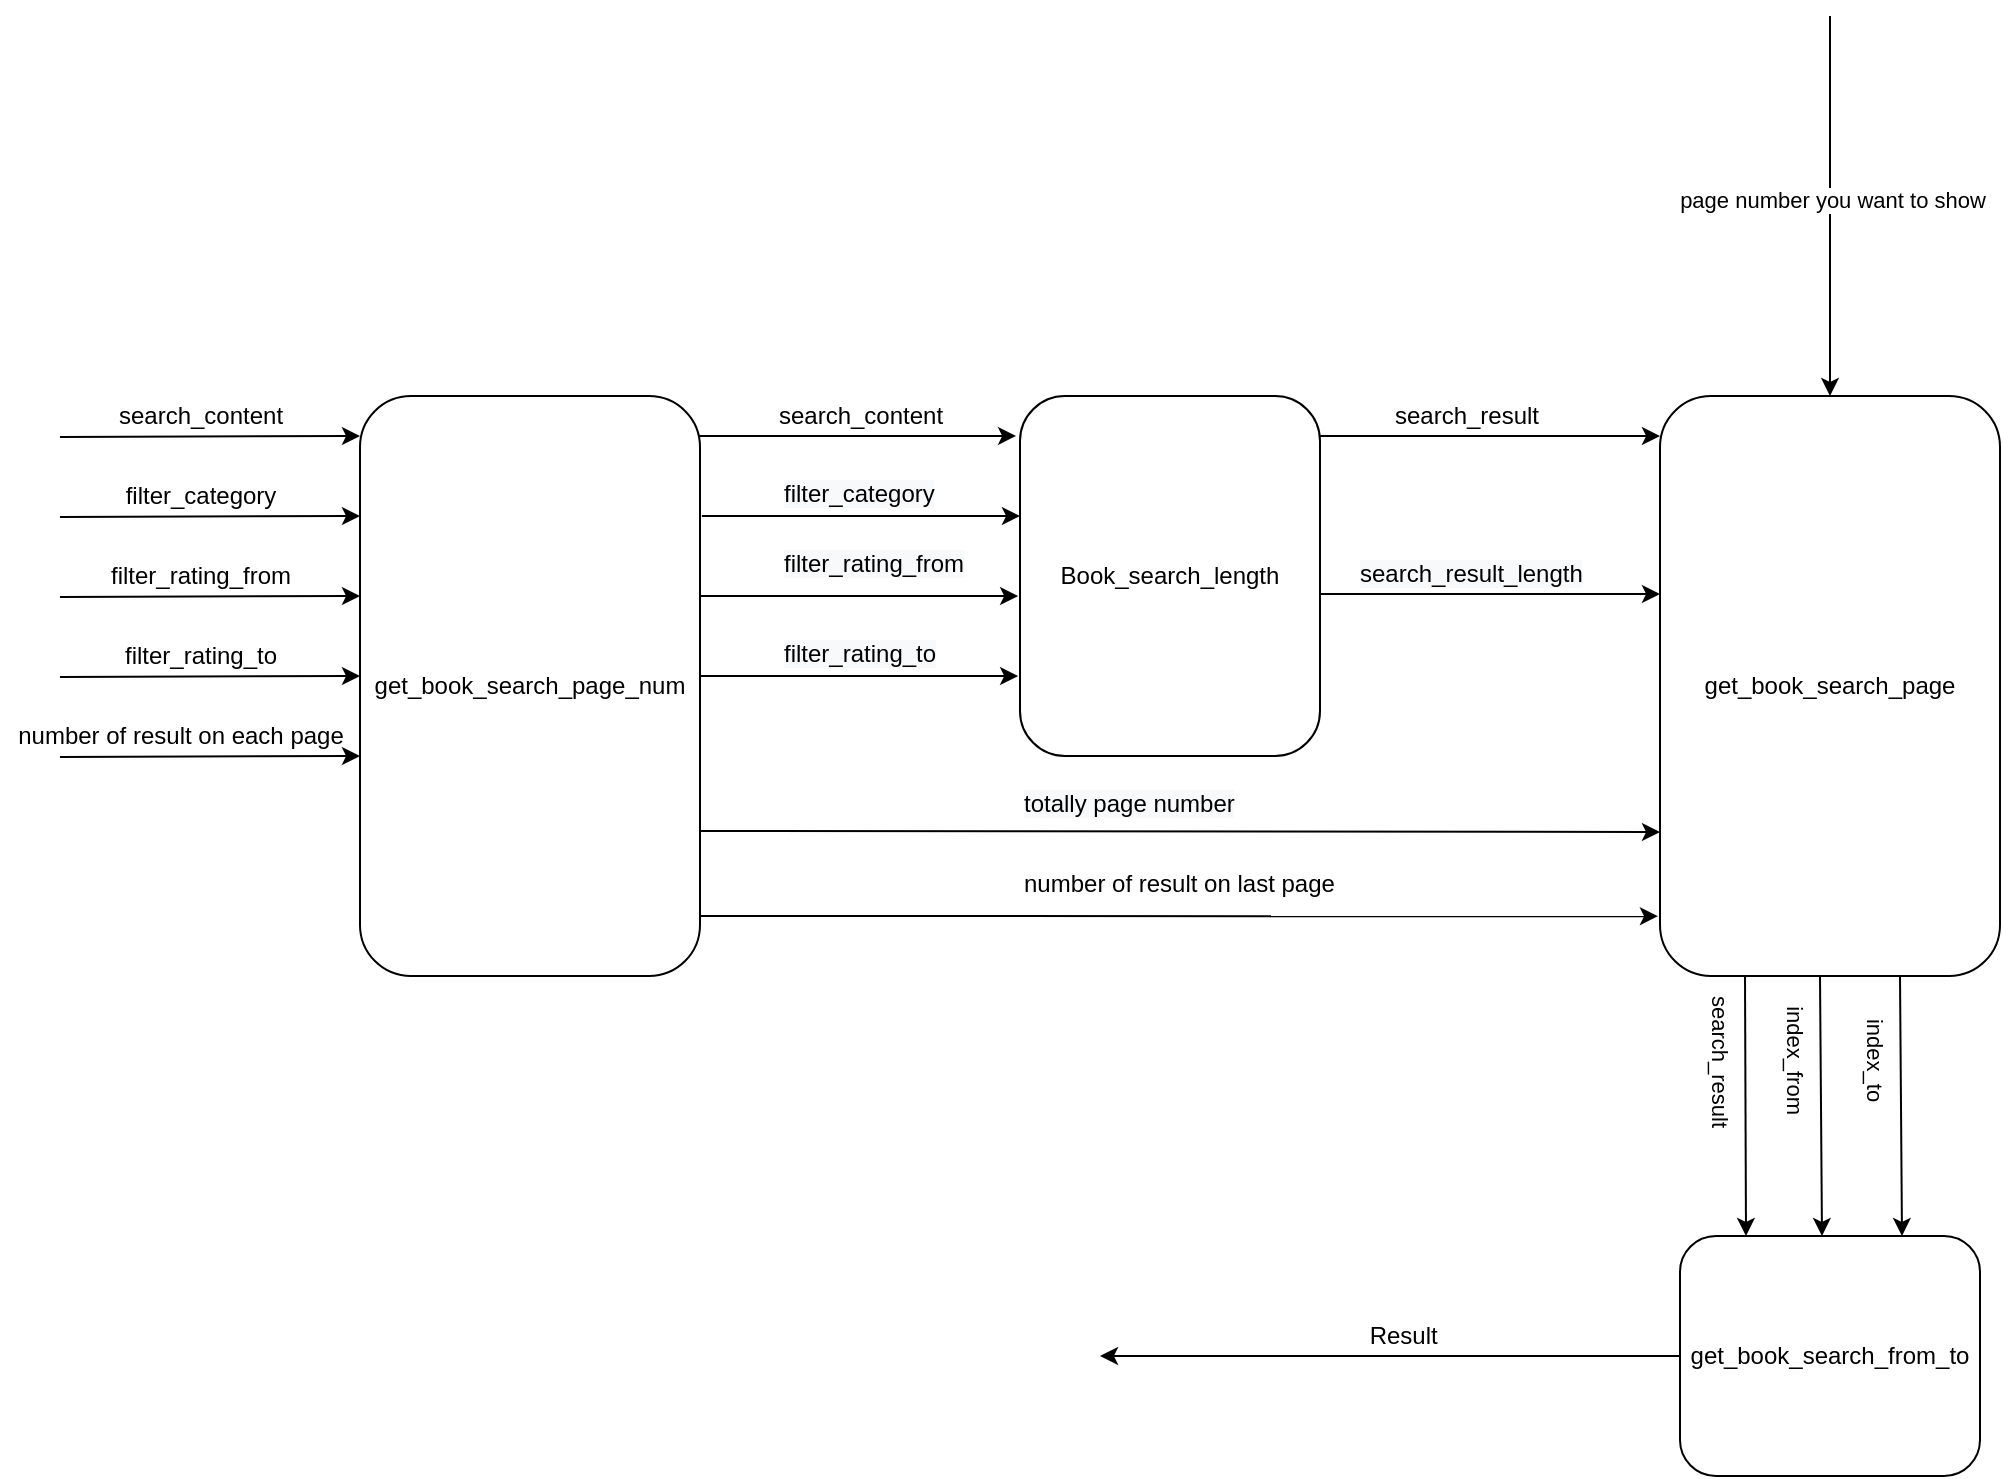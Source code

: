 <mxfile version="13.0.3" type="device"><diagram id="pUtVDOrXwriYOZOmGj0R" name="第 1 页"><mxGraphModel dx="1186" dy="875" grid="1" gridSize="10" guides="1" tooltips="1" connect="1" arrows="1" fold="1" page="1" pageScale="1" pageWidth="2336" pageHeight="1654" math="0" shadow="0"><root><mxCell id="0"/><mxCell id="1" parent="0"/><mxCell id="XOnko0fcIgTRXfcUKc_I-1" value="Book_search_length" style="rounded=1;whiteSpace=wrap;html=1;" vertex="1" parent="1"><mxGeometry x="600" y="340" width="150" height="180" as="geometry"/></mxCell><mxCell id="XOnko0fcIgTRXfcUKc_I-3" value="get_book_search_page_num" style="rounded=1;whiteSpace=wrap;html=1;" vertex="1" parent="1"><mxGeometry x="270" y="340" width="170" height="290" as="geometry"/></mxCell><mxCell id="XOnko0fcIgTRXfcUKc_I-5" value="" style="endArrow=classic;html=1;entryX=0;entryY=0.25;entryDx=0;entryDy=0;" edge="1" parent="1"><mxGeometry width="50" height="50" relative="1" as="geometry"><mxPoint x="120" y="360.5" as="sourcePoint"/><mxPoint x="270" y="360" as="targetPoint"/></mxGeometry></mxCell><mxCell id="XOnko0fcIgTRXfcUKc_I-6" value="" style="endArrow=classic;html=1;entryX=0;entryY=0.25;entryDx=0;entryDy=0;" edge="1" parent="1"><mxGeometry width="50" height="50" relative="1" as="geometry"><mxPoint x="120" y="400.5" as="sourcePoint"/><mxPoint x="270" y="400" as="targetPoint"/></mxGeometry></mxCell><mxCell id="XOnko0fcIgTRXfcUKc_I-7" value="" style="endArrow=classic;html=1;entryX=0;entryY=0.25;entryDx=0;entryDy=0;" edge="1" parent="1"><mxGeometry width="50" height="50" relative="1" as="geometry"><mxPoint x="120" y="440.5" as="sourcePoint"/><mxPoint x="270" y="440" as="targetPoint"/></mxGeometry></mxCell><mxCell id="XOnko0fcIgTRXfcUKc_I-8" value="" style="endArrow=classic;html=1;entryX=0;entryY=0.25;entryDx=0;entryDy=0;" edge="1" parent="1"><mxGeometry width="50" height="50" relative="1" as="geometry"><mxPoint x="120" y="480.5" as="sourcePoint"/><mxPoint x="270" y="480" as="targetPoint"/></mxGeometry></mxCell><mxCell id="XOnko0fcIgTRXfcUKc_I-9" value="" style="endArrow=classic;html=1;entryX=0;entryY=0.25;entryDx=0;entryDy=0;" edge="1" parent="1"><mxGeometry width="50" height="50" relative="1" as="geometry"><mxPoint x="120" y="520.5" as="sourcePoint"/><mxPoint x="270" y="520" as="targetPoint"/></mxGeometry></mxCell><mxCell id="XOnko0fcIgTRXfcUKc_I-10" value="search_content" style="text;html=1;align=center;verticalAlign=middle;resizable=0;points=[];autosize=1;" vertex="1" parent="1"><mxGeometry x="140" y="340" width="100" height="20" as="geometry"/></mxCell><mxCell id="XOnko0fcIgTRXfcUKc_I-14" value="filter_category" style="text;html=1;align=center;verticalAlign=middle;resizable=0;points=[];autosize=1;" vertex="1" parent="1"><mxGeometry x="145" y="380" width="90" height="20" as="geometry"/></mxCell><mxCell id="XOnko0fcIgTRXfcUKc_I-15" value="filter_rating_from" style="text;html=1;align=center;verticalAlign=middle;resizable=0;points=[];autosize=1;" vertex="1" parent="1"><mxGeometry x="135" y="420" width="110" height="20" as="geometry"/></mxCell><mxCell id="XOnko0fcIgTRXfcUKc_I-16" value="filter_rating_to" style="text;html=1;align=center;verticalAlign=middle;resizable=0;points=[];autosize=1;" vertex="1" parent="1"><mxGeometry x="145" y="460" width="90" height="20" as="geometry"/></mxCell><mxCell id="XOnko0fcIgTRXfcUKc_I-17" value="number of result on each page" style="text;html=1;align=center;verticalAlign=middle;resizable=0;points=[];autosize=1;" vertex="1" parent="1"><mxGeometry x="90" y="500" width="180" height="20" as="geometry"/></mxCell><mxCell id="XOnko0fcIgTRXfcUKc_I-18" value="search_content" style="text;html=1;align=center;verticalAlign=middle;resizable=0;points=[];autosize=1;" vertex="1" parent="1"><mxGeometry x="470" y="340" width="100" height="20" as="geometry"/></mxCell><mxCell id="XOnko0fcIgTRXfcUKc_I-24" value="&lt;span style=&quot;font-family: &amp;#34;helvetica&amp;#34; ; font-size: 12px ; font-style: normal ; font-weight: 400 ; letter-spacing: normal ; text-align: center ; text-indent: 0px ; text-transform: none ; word-spacing: 0px ; background-color: rgb(248 , 249 , 250) ; float: none ; display: inline&quot;&gt;filter_category&lt;/span&gt;" style="text;whiteSpace=wrap;html=1;" vertex="1" parent="1"><mxGeometry x="480" y="375" width="110" height="30" as="geometry"/></mxCell><mxCell id="XOnko0fcIgTRXfcUKc_I-25" value="&lt;span style=&quot;font-family: &amp;#34;helvetica&amp;#34; ; font-size: 12px ; font-style: normal ; font-weight: 400 ; letter-spacing: normal ; text-align: center ; text-indent: 0px ; text-transform: none ; word-spacing: 0px ; background-color: rgb(248 , 249 , 250) ; float: none ; display: inline&quot;&gt;filter_rating_from&lt;/span&gt;" style="text;whiteSpace=wrap;html=1;" vertex="1" parent="1"><mxGeometry x="480" y="410" width="110" height="30" as="geometry"/></mxCell><mxCell id="XOnko0fcIgTRXfcUKc_I-26" value="&lt;span style=&quot;font-family: &amp;#34;helvetica&amp;#34; ; font-size: 12px ; font-style: normal ; font-weight: 400 ; letter-spacing: normal ; text-align: center ; text-indent: 0px ; text-transform: none ; word-spacing: 0px ; background-color: rgb(248 , 249 , 250) ; float: none ; display: inline&quot;&gt;filter_rating_to&lt;/span&gt;" style="text;whiteSpace=wrap;html=1;" vertex="1" parent="1"><mxGeometry x="480" y="455" width="120" height="30" as="geometry"/></mxCell><mxCell id="XOnko0fcIgTRXfcUKc_I-30" value="" style="endArrow=classic;html=1;entryX=-0.013;entryY=0.111;entryDx=0;entryDy=0;entryPerimeter=0;" edge="1" parent="1" target="XOnko0fcIgTRXfcUKc_I-1"><mxGeometry width="50" height="50" relative="1" as="geometry"><mxPoint x="439" y="360" as="sourcePoint"/><mxPoint x="630" y="420" as="targetPoint"/></mxGeometry></mxCell><mxCell id="XOnko0fcIgTRXfcUKc_I-31" value="" style="endArrow=classic;html=1;entryX=-0.013;entryY=0.111;entryDx=0;entryDy=0;entryPerimeter=0;exitX=0.994;exitY=0.095;exitDx=0;exitDy=0;exitPerimeter=0;" edge="1" parent="1"><mxGeometry width="50" height="50" relative="1" as="geometry"><mxPoint x="440.93" y="400.0" as="sourcePoint"/><mxPoint x="600" y="400.03" as="targetPoint"/></mxGeometry></mxCell><mxCell id="XOnko0fcIgTRXfcUKc_I-32" value="" style="endArrow=classic;html=1;entryX=-0.013;entryY=0.111;entryDx=0;entryDy=0;entryPerimeter=0;exitX=0.994;exitY=0.095;exitDx=0;exitDy=0;exitPerimeter=0;" edge="1" parent="1"><mxGeometry width="50" height="50" relative="1" as="geometry"><mxPoint x="440" y="440.0" as="sourcePoint"/><mxPoint x="599.07" y="440.03" as="targetPoint"/></mxGeometry></mxCell><mxCell id="XOnko0fcIgTRXfcUKc_I-33" value="" style="endArrow=classic;html=1;entryX=-0.013;entryY=0.111;entryDx=0;entryDy=0;entryPerimeter=0;exitX=0.994;exitY=0.095;exitDx=0;exitDy=0;exitPerimeter=0;" edge="1" parent="1"><mxGeometry width="50" height="50" relative="1" as="geometry"><mxPoint x="440" y="480.0" as="sourcePoint"/><mxPoint x="599.07" y="480.03" as="targetPoint"/></mxGeometry></mxCell><mxCell id="XOnko0fcIgTRXfcUKc_I-34" value="" style="endArrow=classic;html=1;exitX=0.994;exitY=0.095;exitDx=0;exitDy=0;exitPerimeter=0;" edge="1" parent="1"><mxGeometry width="50" height="50" relative="1" as="geometry"><mxPoint x="750" y="360.0" as="sourcePoint"/><mxPoint x="920" y="360" as="targetPoint"/></mxGeometry></mxCell><mxCell id="XOnko0fcIgTRXfcUKc_I-35" value="" style="endArrow=classic;html=1;exitX=0.994;exitY=0.095;exitDx=0;exitDy=0;exitPerimeter=0;" edge="1" parent="1"><mxGeometry width="50" height="50" relative="1" as="geometry"><mxPoint x="750" y="439" as="sourcePoint"/><mxPoint x="920" y="439" as="targetPoint"/></mxGeometry></mxCell><mxCell id="XOnko0fcIgTRXfcUKc_I-36" value="search_result" style="text;html=1;align=center;verticalAlign=middle;resizable=0;points=[];autosize=1;" vertex="1" parent="1"><mxGeometry x="778" y="340" width="90" height="20" as="geometry"/></mxCell><mxCell id="XOnko0fcIgTRXfcUKc_I-37" value="&lt;span style=&quot;font-family: &amp;#34;helvetica&amp;#34; ; font-size: 12px ; font-style: normal ; font-weight: 400 ; letter-spacing: normal ; text-align: center ; text-indent: 0px ; text-transform: none ; word-spacing: 0px ; background-color: rgb(248 , 249 , 250) ; float: none ; display: inline&quot;&gt;search_result_length&lt;/span&gt;" style="text;whiteSpace=wrap;html=1;" vertex="1" parent="1"><mxGeometry x="768" y="415" width="100" height="30" as="geometry"/></mxCell><mxCell id="XOnko0fcIgTRXfcUKc_I-38" value="" style="endArrow=classic;html=1;exitX=1;exitY=0.75;exitDx=0;exitDy=0;" edge="1" parent="1" source="XOnko0fcIgTRXfcUKc_I-3"><mxGeometry width="50" height="50" relative="1" as="geometry"><mxPoint x="500" y="570" as="sourcePoint"/><mxPoint x="920" y="558" as="targetPoint"/></mxGeometry></mxCell><mxCell id="XOnko0fcIgTRXfcUKc_I-39" value="" style="endArrow=classic;html=1;exitX=1.006;exitY=0.807;exitDx=0;exitDy=0;exitPerimeter=0;" edge="1" parent="1"><mxGeometry width="50" height="50" relative="1" as="geometry"><mxPoint x="440" y="600.0" as="sourcePoint"/><mxPoint x="918.98" y="600.11" as="targetPoint"/></mxGeometry></mxCell><mxCell id="XOnko0fcIgTRXfcUKc_I-40" value="&lt;span style=&quot;font-family: &amp;#34;helvetica&amp;#34; ; font-size: 12px ; font-style: normal ; font-weight: 400 ; letter-spacing: normal ; text-align: center ; text-indent: 0px ; text-transform: none ; word-spacing: 0px ; background-color: rgb(248 , 249 , 250) ; float: none ; display: inline&quot;&gt;totally page number&lt;/span&gt;" style="text;whiteSpace=wrap;html=1;" vertex="1" parent="1"><mxGeometry x="600" y="530" width="130" height="30" as="geometry"/></mxCell><mxCell id="XOnko0fcIgTRXfcUKc_I-41" value="&lt;div style=&quot;text-align: center&quot;&gt;number of result on last page&lt;/div&gt;" style="text;whiteSpace=wrap;html=1;" vertex="1" parent="1"><mxGeometry x="600" y="570" width="180" height="30" as="geometry"/></mxCell><mxCell id="XOnko0fcIgTRXfcUKc_I-43" value="get_book_search_page" style="rounded=1;whiteSpace=wrap;html=1;" vertex="1" parent="1"><mxGeometry x="920" y="340" width="170" height="290" as="geometry"/></mxCell><mxCell id="XOnko0fcIgTRXfcUKc_I-46" value="" style="endArrow=classic;html=1;entryX=0.5;entryY=0;entryDx=0;entryDy=0;" edge="1" parent="1" target="XOnko0fcIgTRXfcUKc_I-43"><mxGeometry width="50" height="50" relative="1" as="geometry"><mxPoint x="1005" y="150" as="sourcePoint"/><mxPoint x="680" y="420" as="targetPoint"/></mxGeometry></mxCell><mxCell id="XOnko0fcIgTRXfcUKc_I-47" value="page number you want to show" style="edgeLabel;html=1;align=center;verticalAlign=middle;resizable=0;points=[];" vertex="1" connectable="0" parent="XOnko0fcIgTRXfcUKc_I-46"><mxGeometry x="-0.032" y="1" relative="1" as="geometry"><mxPoint as="offset"/></mxGeometry></mxCell><mxCell id="XOnko0fcIgTRXfcUKc_I-48" value="" style="endArrow=classic;html=1;exitX=0.25;exitY=1;exitDx=0;exitDy=0;" edge="1" parent="1" source="XOnko0fcIgTRXfcUKc_I-43"><mxGeometry width="50" height="50" relative="1" as="geometry"><mxPoint x="630" y="600" as="sourcePoint"/><mxPoint x="963" y="760" as="targetPoint"/></mxGeometry></mxCell><mxCell id="XOnko0fcIgTRXfcUKc_I-49" value="search_result" style="edgeLabel;html=1;align=center;verticalAlign=middle;resizable=0;points=[];rotation=90;" vertex="1" connectable="0" parent="XOnko0fcIgTRXfcUKc_I-48"><mxGeometry x="-0.094" y="-3" relative="1" as="geometry"><mxPoint x="-9.73" y="-17.01" as="offset"/></mxGeometry></mxCell><mxCell id="XOnko0fcIgTRXfcUKc_I-50" value="" style="endArrow=classic;html=1;exitX=0.25;exitY=1;exitDx=0;exitDy=0;" edge="1" parent="1"><mxGeometry width="50" height="50" relative="1" as="geometry"><mxPoint x="1000" y="630" as="sourcePoint"/><mxPoint x="1001" y="760" as="targetPoint"/></mxGeometry></mxCell><mxCell id="XOnko0fcIgTRXfcUKc_I-51" value="index_from" style="edgeLabel;html=1;align=center;verticalAlign=middle;resizable=0;points=[];rotation=90;" vertex="1" connectable="0" parent="XOnko0fcIgTRXfcUKc_I-50"><mxGeometry x="-0.094" y="-3" relative="1" as="geometry"><mxPoint x="-9.73" y="-17.01" as="offset"/></mxGeometry></mxCell><mxCell id="XOnko0fcIgTRXfcUKc_I-52" value="" style="endArrow=classic;html=1;exitX=0.25;exitY=1;exitDx=0;exitDy=0;" edge="1" parent="1"><mxGeometry width="50" height="50" relative="1" as="geometry"><mxPoint x="1040" y="630" as="sourcePoint"/><mxPoint x="1041" y="760" as="targetPoint"/></mxGeometry></mxCell><mxCell id="XOnko0fcIgTRXfcUKc_I-53" value="index_to" style="edgeLabel;html=1;align=center;verticalAlign=middle;resizable=0;points=[];rotation=90;" vertex="1" connectable="0" parent="XOnko0fcIgTRXfcUKc_I-52"><mxGeometry x="-0.094" y="-3" relative="1" as="geometry"><mxPoint x="-9.73" y="-17.01" as="offset"/></mxGeometry></mxCell><mxCell id="XOnko0fcIgTRXfcUKc_I-54" value="get_book_search_from_to" style="rounded=1;whiteSpace=wrap;html=1;" vertex="1" parent="1"><mxGeometry x="930" y="760" width="150" height="120" as="geometry"/></mxCell><mxCell id="XOnko0fcIgTRXfcUKc_I-55" value="" style="endArrow=classic;html=1;exitX=0;exitY=0.5;exitDx=0;exitDy=0;" edge="1" parent="1" source="XOnko0fcIgTRXfcUKc_I-54"><mxGeometry width="50" height="50" relative="1" as="geometry"><mxPoint x="630" y="630" as="sourcePoint"/><mxPoint x="640" y="820" as="targetPoint"/></mxGeometry></mxCell><mxCell id="XOnko0fcIgTRXfcUKc_I-56" value="Result&amp;nbsp;" style="text;html=1;align=center;verticalAlign=middle;resizable=0;points=[];autosize=1;" vertex="1" parent="1"><mxGeometry x="768" y="800" width="50" height="20" as="geometry"/></mxCell></root></mxGraphModel></diagram></mxfile>